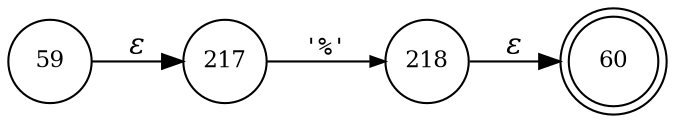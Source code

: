 digraph ATN {
rankdir=LR;
s60[fontsize=11, label="60", shape=doublecircle, fixedsize=true, width=.6];
s217[fontsize=11,label="217", shape=circle, fixedsize=true, width=.55, peripheries=1];
s218[fontsize=11,label="218", shape=circle, fixedsize=true, width=.55, peripheries=1];
s59[fontsize=11,label="59", shape=circle, fixedsize=true, width=.55, peripheries=1];
s59 -> s217 [fontname="Times-Italic", label="&epsilon;"];
s217 -> s218 [fontsize=11, fontname="Courier", arrowsize=.7, label = "'%'", arrowhead = normal];
s218 -> s60 [fontname="Times-Italic", label="&epsilon;"];
}